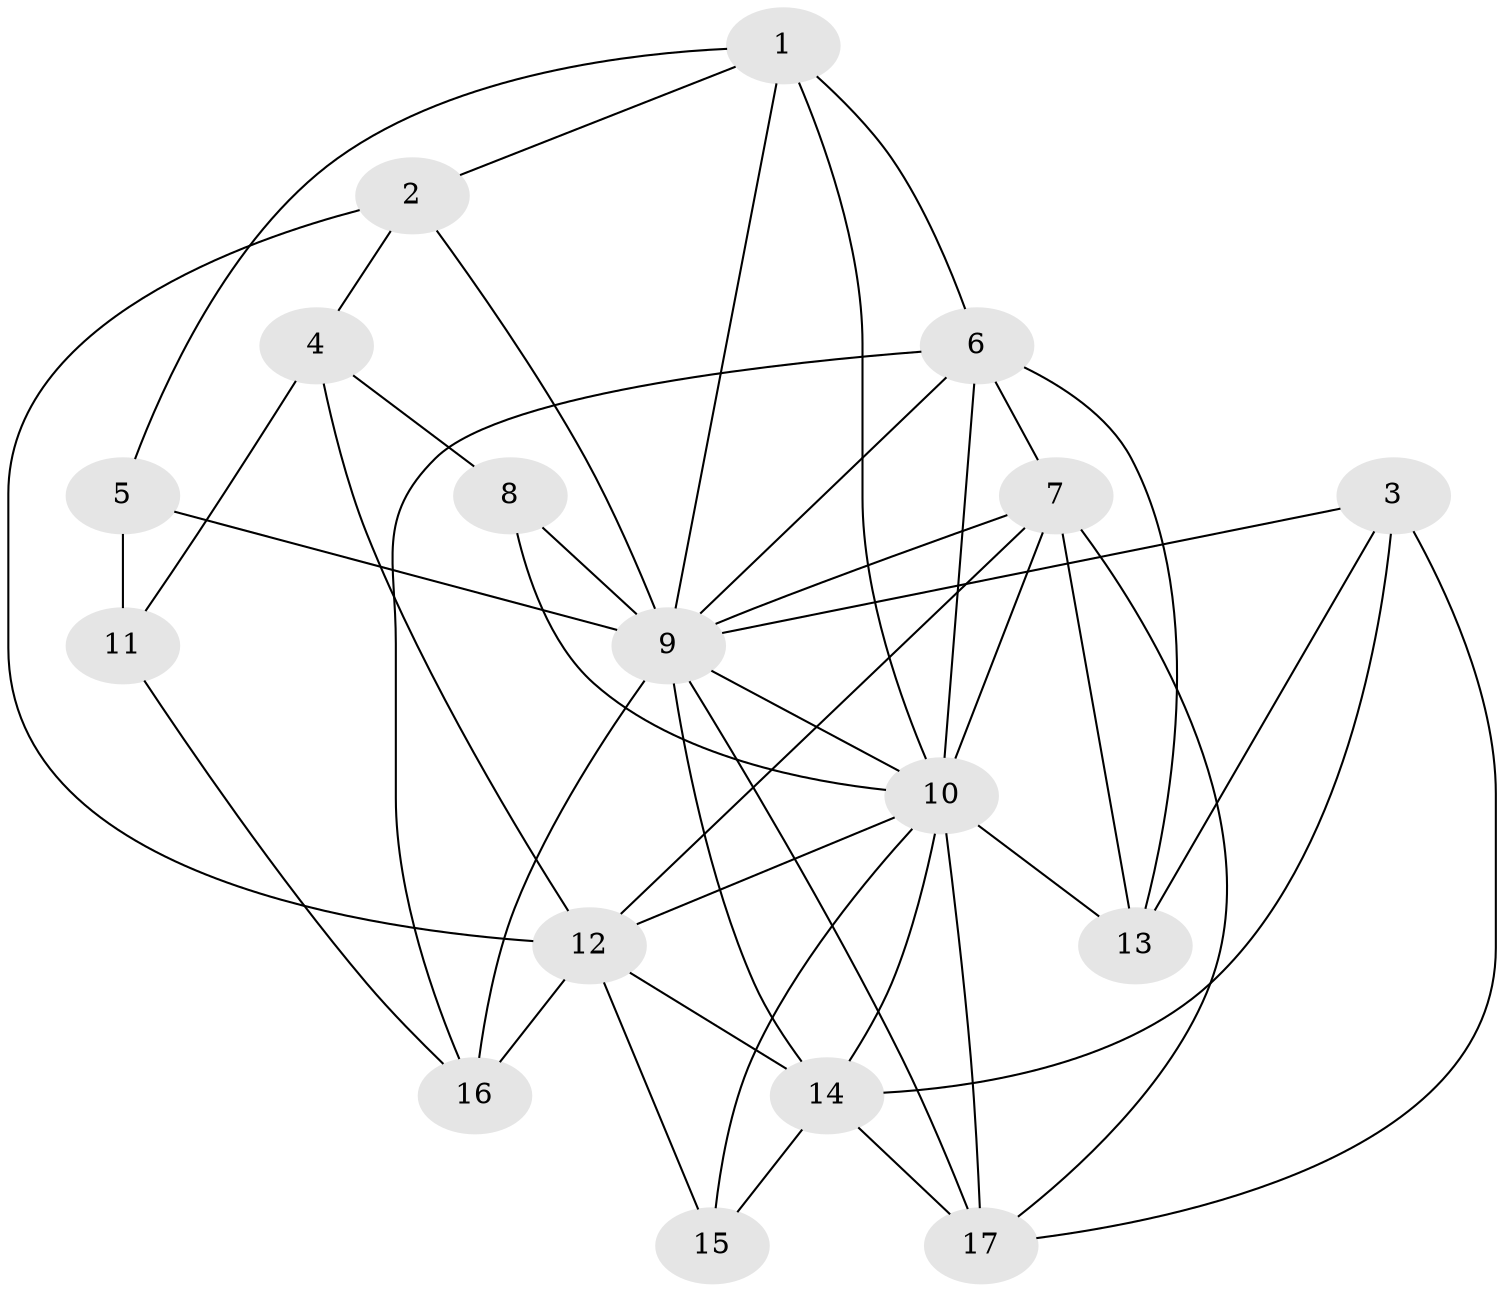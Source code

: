 // original degree distribution, {4: 0.3018867924528302, 2: 0.1509433962264151, 3: 0.22641509433962265, 5: 0.20754716981132076, 8: 0.03773584905660377, 7: 0.018867924528301886, 6: 0.05660377358490566}
// Generated by graph-tools (version 1.1) at 2025/51/03/04/25 22:51:14]
// undirected, 17 vertices, 44 edges
graph export_dot {
  node [color=gray90,style=filled];
  1;
  2;
  3;
  4;
  5;
  6;
  7;
  8;
  9;
  10;
  11;
  12;
  13;
  14;
  15;
  16;
  17;
  1 -- 2 [weight=1.0];
  1 -- 5 [weight=1.0];
  1 -- 6 [weight=1.0];
  1 -- 9 [weight=2.0];
  1 -- 10 [weight=3.0];
  2 -- 4 [weight=1.0];
  2 -- 9 [weight=1.0];
  2 -- 12 [weight=1.0];
  3 -- 9 [weight=1.0];
  3 -- 13 [weight=1.0];
  3 -- 14 [weight=1.0];
  3 -- 17 [weight=1.0];
  4 -- 8 [weight=1.0];
  4 -- 11 [weight=1.0];
  4 -- 12 [weight=2.0];
  5 -- 9 [weight=4.0];
  5 -- 11 [weight=4.0];
  6 -- 7 [weight=1.0];
  6 -- 9 [weight=2.0];
  6 -- 10 [weight=1.0];
  6 -- 13 [weight=1.0];
  6 -- 16 [weight=1.0];
  7 -- 9 [weight=1.0];
  7 -- 10 [weight=1.0];
  7 -- 12 [weight=1.0];
  7 -- 13 [weight=1.0];
  7 -- 17 [weight=1.0];
  8 -- 9 [weight=1.0];
  8 -- 10 [weight=1.0];
  9 -- 10 [weight=1.0];
  9 -- 14 [weight=1.0];
  9 -- 16 [weight=2.0];
  9 -- 17 [weight=2.0];
  10 -- 12 [weight=2.0];
  10 -- 13 [weight=2.0];
  10 -- 14 [weight=3.0];
  10 -- 15 [weight=2.0];
  10 -- 17 [weight=2.0];
  11 -- 16 [weight=1.0];
  12 -- 14 [weight=1.0];
  12 -- 15 [weight=2.0];
  12 -- 16 [weight=1.0];
  14 -- 15 [weight=1.0];
  14 -- 17 [weight=2.0];
}
